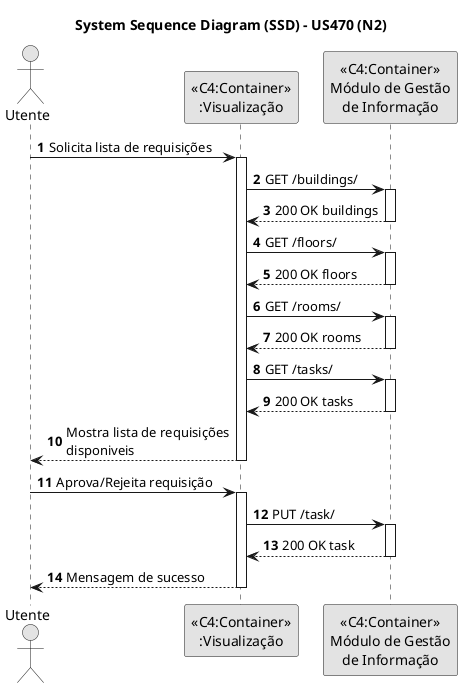 @startuml
skinparam monochrome true
skinparam packageStyle rectangle
skinparam shadowing false

title System Sequence Diagram (SSD) - US470 (N2)

autonumber

actor "Utente"

"Utente" -> "<<C4:Container>>\n:Visualização": Solicita lista de requisições
activate "<<C4:Container>>\n:Visualização"
"<<C4:Container>>\n:Visualização" -> "<<C4:Container>>\nMódulo de Gestão\nde Informação": GET /buildings/
activate "<<C4:Container>>\nMódulo de Gestão\nde Informação"
"<<C4:Container>>\nMódulo de Gestão\nde Informação" --> "<<C4:Container>>\n:Visualização": 200 OK buildings
deactivate "<<C4:Container>>\nMódulo de Gestão\nde Informação"
"<<C4:Container>>\n:Visualização" -> "<<C4:Container>>\nMódulo de Gestão\nde Informação": GET /floors/
activate "<<C4:Container>>\nMódulo de Gestão\nde Informação"
"<<C4:Container>>\nMódulo de Gestão\nde Informação" --> "<<C4:Container>>\n:Visualização": 200 OK floors
deactivate "<<C4:Container>>\nMódulo de Gestão\nde Informação"
"<<C4:Container>>\n:Visualização" -> "<<C4:Container>>\nMódulo de Gestão\nde Informação": GET /rooms/
activate "<<C4:Container>>\nMódulo de Gestão\nde Informação"
"<<C4:Container>>\nMódulo de Gestão\nde Informação" --> "<<C4:Container>>\n:Visualização": 200 OK rooms
deactivate "<<C4:Container>>\nMódulo de Gestão\nde Informação"

"<<C4:Container>>\n:Visualização" -> "<<C4:Container>>\nMódulo de Gestão\nde Informação": GET /tasks/
activate "<<C4:Container>>\nMódulo de Gestão\nde Informação"
"<<C4:Container>>\nMódulo de Gestão\nde Informação" --> "<<C4:Container>>\n:Visualização": 200 OK tasks
deactivate "<<C4:Container>>\nMódulo de Gestão\nde Informação"

"<<C4:Container>>\n:Visualização" --> "Utente": Mostra lista de requisições\ndisponiveis
deactivate "<<C4:Container>>\n:Visualização"

"Utente" -> "<<C4:Container>>\n:Visualização": Aprova/Rejeita requisição
activate "<<C4:Container>>\n:Visualização"
"<<C4:Container>>\n:Visualização" -> "<<C4:Container>>\nMódulo de Gestão\nde Informação": PUT /task/
activate "<<C4:Container>>\nMódulo de Gestão\nde Informação"
"<<C4:Container>>\nMódulo de Gestão\nde Informação" --> "<<C4:Container>>\n:Visualização": 200 OK task
deactivate "<<C4:Container>>\nMódulo de Gestão\nde Informação"
"Utente" <-- "<<C4:Container>>\n:Visualização": Mensagem de sucesso
deactivate "<<C4:Container>>\n:Visualização"

@enduml